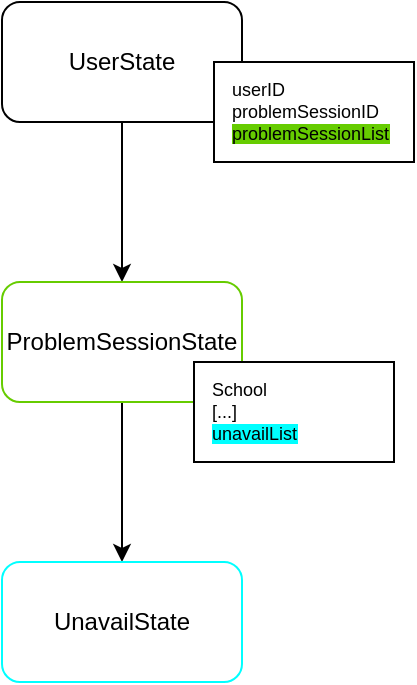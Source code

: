 <mxfile version="21.6.5" type="device">
  <diagram name="Pagina-1" id="OVuAvK3fIeXXkWuqaJL1">
    <mxGraphModel dx="1050" dy="541" grid="1" gridSize="10" guides="1" tooltips="1" connect="1" arrows="1" fold="1" page="1" pageScale="1" pageWidth="827" pageHeight="1169" math="0" shadow="0">
      <root>
        <mxCell id="0" />
        <mxCell id="1" parent="0" />
        <mxCell id="MEL6epNngCZNI99RMXUX-3" value="" style="edgeStyle=orthogonalEdgeStyle;rounded=0;orthogonalLoop=1;jettySize=auto;html=1;" edge="1" parent="1" source="MEL6epNngCZNI99RMXUX-1" target="MEL6epNngCZNI99RMXUX-2">
          <mxGeometry relative="1" as="geometry" />
        </mxCell>
        <mxCell id="MEL6epNngCZNI99RMXUX-1" value="UserState" style="rounded=1;whiteSpace=wrap;html=1;" vertex="1" parent="1">
          <mxGeometry x="354" y="60" width="120" height="60" as="geometry" />
        </mxCell>
        <mxCell id="MEL6epNngCZNI99RMXUX-5" value="" style="edgeStyle=orthogonalEdgeStyle;rounded=0;orthogonalLoop=1;jettySize=auto;html=1;" edge="1" parent="1" source="MEL6epNngCZNI99RMXUX-2" target="MEL6epNngCZNI99RMXUX-4">
          <mxGeometry relative="1" as="geometry" />
        </mxCell>
        <mxCell id="MEL6epNngCZNI99RMXUX-2" value="ProblemSessionState" style="whiteSpace=wrap;html=1;rounded=1;strokeColor=#66CC00;" vertex="1" parent="1">
          <mxGeometry x="354" y="200" width="120" height="60" as="geometry" />
        </mxCell>
        <mxCell id="MEL6epNngCZNI99RMXUX-4" value="UnavailState" style="whiteSpace=wrap;html=1;rounded=1;strokeColor=#00FFFF;" vertex="1" parent="1">
          <mxGeometry x="354" y="340" width="120" height="60" as="geometry" />
        </mxCell>
        <mxCell id="MEL6epNngCZNI99RMXUX-6" value="&lt;span style=&quot;background-color: initial;&quot;&gt;userID&lt;/span&gt;&lt;br&gt;&lt;span style=&quot;background-color: initial;&quot;&gt;problemSessionID&lt;/span&gt;&lt;br&gt;&lt;span style=&quot;background-color: rgb(102, 204, 0);&quot;&gt;problemSessionList&lt;/span&gt;" style="rounded=0;whiteSpace=wrap;html=1;fontSize=9;align=left;spacingLeft=7;" vertex="1" parent="1">
          <mxGeometry x="460" y="90" width="100" height="50" as="geometry" />
        </mxCell>
        <mxCell id="MEL6epNngCZNI99RMXUX-7" value="&lt;span style=&quot;background-color: initial;&quot;&gt;School&lt;/span&gt;&lt;br&gt;&lt;span style=&quot;background-color: initial;&quot;&gt;[...]&lt;/span&gt;&lt;br&gt;&lt;span style=&quot;background-color: rgb(0, 255, 255);&quot;&gt;unavailList&lt;/span&gt;" style="rounded=0;whiteSpace=wrap;html=1;fontSize=9;align=left;spacingLeft=7;" vertex="1" parent="1">
          <mxGeometry x="450" y="240" width="100" height="50" as="geometry" />
        </mxCell>
      </root>
    </mxGraphModel>
  </diagram>
</mxfile>
